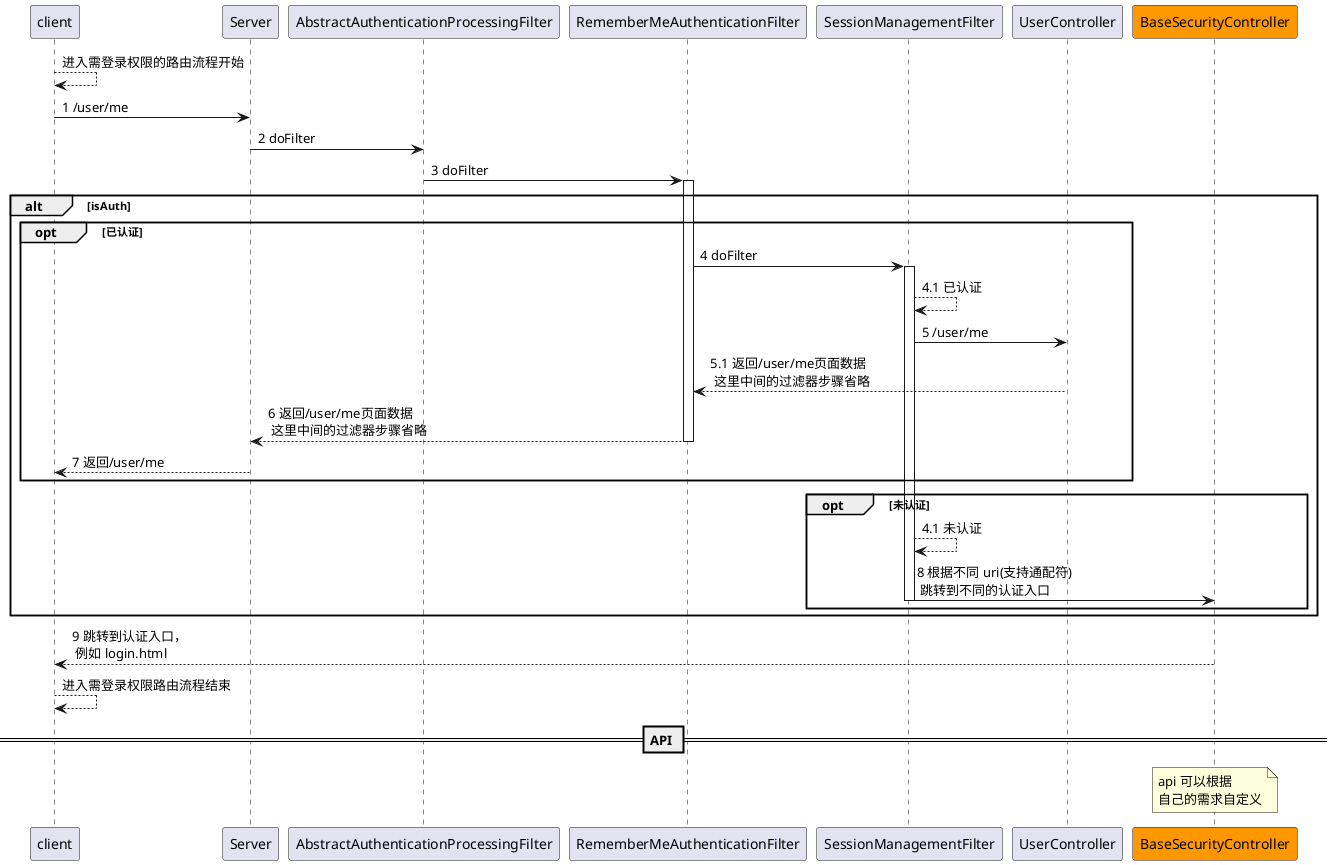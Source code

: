 @startuml

client --> client: 进入需登录权限的路由流程开始

client -> Server: 1 /user/me
Server -> AbstractAuthenticationProcessingFilter: 2 doFilter
AbstractAuthenticationProcessingFilter -> RememberMeAuthenticationFilter: 3 doFilter
alt isAuth
opt 已认证
activate RememberMeAuthenticationFilter
RememberMeAuthenticationFilter -> SessionManagementFilter: 4 doFilter
activate SessionManagementFilter
SessionManagementFilter --> SessionManagementFilter: 4.1 已认证
SessionManagementFilter -> UserController: 5 /user/me
UserController --> RememberMeAuthenticationFilter: 5.1 返回/user/me页面数据\n 这里中间的过滤器步骤省略
RememberMeAuthenticationFilter --> Server: 6 返回/user/me页面数据\n 这里中间的过滤器步骤省略
deactivate RememberMeAuthenticationFilter
Server --> client: 7 返回/user/me
end
opt 未认证
SessionManagementFilter --> SessionManagementFilter: 4.1 未认证
participant BaseSecurityController #ff9800
SessionManagementFilter -> BaseSecurityController: 8 根据不同 uri(支持通配符)\n 跳转到不同的认证入口
deactivate SessionManagementFilter
end
end
BaseSecurityController --> client: 9 跳转到认证入口，\n 例如 login.html
client --> client: 进入需登录权限路由流程结束

== API ==
note over BaseSecurityController: api 可以根据\n自己的需求自定义




@enduml